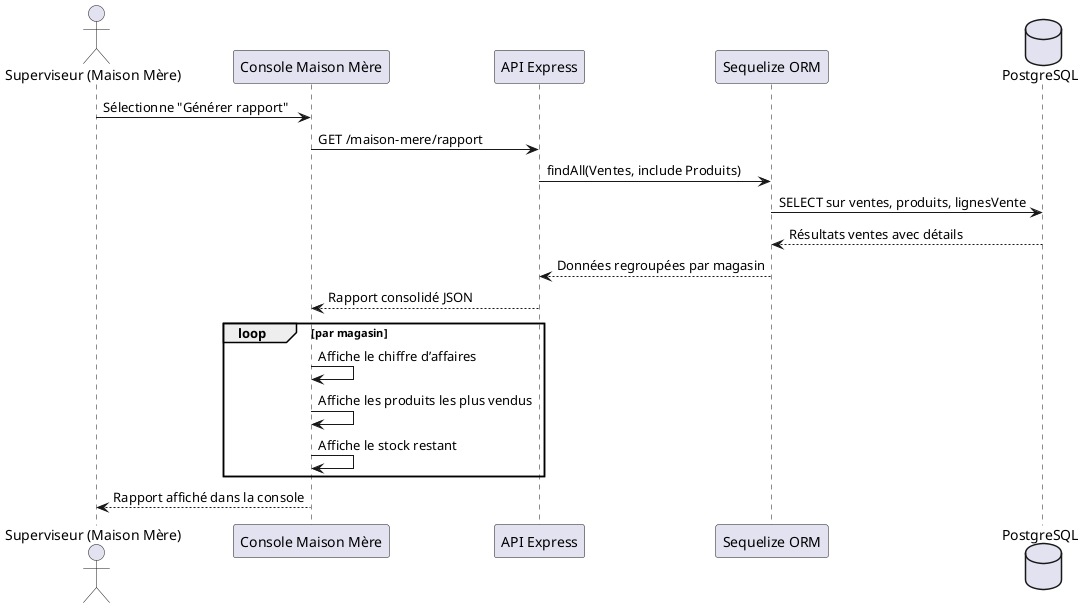 @startuml VueProcessus_RapportMaisonMere

actor "Superviseur (Maison Mère)" as S
participant "Console Maison Mère" as MM
participant "API Express" as API
participant "Sequelize ORM" as ORM
database "PostgreSQL" as DB

S -> MM : Sélectionne "Générer rapport"
MM -> API : GET /maison-mere/rapport
API -> ORM : findAll(Ventes, include Produits)
ORM -> DB : SELECT sur ventes, produits, lignesVente
DB --> ORM : Résultats ventes avec détails
ORM --> API : Données regroupées par magasin
API --> MM : Rapport consolidé JSON

loop par magasin
  MM -> MM : Affiche le chiffre d’affaires
  MM -> MM : Affiche les produits les plus vendus
  MM -> MM : Affiche le stock restant
end

MM --> S : Rapport affiché dans la console

@enduml
